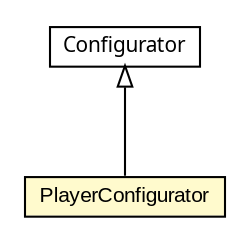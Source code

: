 #!/usr/local/bin/dot
#
# Class diagram 
# Generated by UMLGraph version 5.1 (http://www.umlgraph.org/)
#

digraph G {
	edge [fontname="arial",fontsize=10,labelfontname="arial",labelfontsize=10];
	node [fontname="arial",fontsize=10,shape=plaintext];
	nodesep=0.25;
	ranksep=0.5;
	// org.olympe.musicplayer.bean.configurator.PlayerConfigurator
	c442 [label=<<table title="org.olympe.musicplayer.bean.configurator.PlayerConfigurator" border="0" cellborder="1" cellspacing="0" cellpadding="2" port="p" bgcolor="lemonChiffon" href="./PlayerConfigurator.html">
		<tr><td><table border="0" cellspacing="0" cellpadding="1">
<tr><td align="center" balign="center"> PlayerConfigurator </td></tr>
		</table></td></tr>
		</table>>, fontname="arial", fontcolor="black", fontsize=10.0];
	// org.olympe.musicplayer.bean.configurator.Configurator
	c445 [label=<<table title="org.olympe.musicplayer.bean.configurator.Configurator" border="0" cellborder="1" cellspacing="0" cellpadding="2" port="p" href="./Configurator.html">
		<tr><td><table border="0" cellspacing="0" cellpadding="1">
<tr><td align="center" balign="center"><font face="ariali"> Configurator </font></td></tr>
		</table></td></tr>
		</table>>, fontname="arial", fontcolor="black", fontsize=10.0];
	//org.olympe.musicplayer.bean.configurator.PlayerConfigurator extends org.olympe.musicplayer.bean.configurator.Configurator
	c445:p -> c442:p [dir=back,arrowtail=empty];
}

